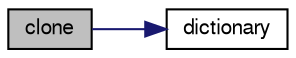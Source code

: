 digraph "clone"
{
  bgcolor="transparent";
  edge [fontname="FreeSans",fontsize="10",labelfontname="FreeSans",labelfontsize="10"];
  node [fontname="FreeSans",fontsize="10",shape=record];
  rankdir="LR";
  Node2373 [label="clone",height=0.2,width=0.4,color="black", fillcolor="grey75", style="filled", fontcolor="black"];
  Node2373 -> Node2374 [color="midnightblue",fontsize="10",style="solid",fontname="FreeSans"];
  Node2374 [label="dictionary",height=0.2,width=0.4,color="black",URL="$a26014.html#a4cea470990d165a35c1b2333a569b586",tooltip="Construct top-level dictionary null. "];
}
